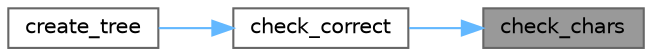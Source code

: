 digraph "check_chars"
{
 // LATEX_PDF_SIZE
  bgcolor="transparent";
  edge [fontname=Helvetica,fontsize=10,labelfontname=Helvetica,labelfontsize=10];
  node [fontname=Helvetica,fontsize=10,shape=box,height=0.2,width=0.4];
  rankdir="RL";
  Node1 [id="Node000001",label="check_chars",height=0.2,width=0.4,color="gray40", fillcolor="grey60", style="filled", fontcolor="black",tooltip=" "];
  Node1 -> Node2 [id="edge1_Node000001_Node000002",dir="back",color="steelblue1",style="solid",tooltip=" "];
  Node2 [id="Node000002",label="check_correct",height=0.2,width=0.4,color="grey40", fillcolor="white", style="filled",URL="$_checking__func_8cpp.html#a2e0c6ecacfe178985b7c9425cbe790bb",tooltip=" "];
  Node2 -> Node3 [id="edge2_Node000002_Node000003",dir="back",color="steelblue1",style="solid",tooltip=" "];
  Node3 [id="Node000003",label="create_tree",height=0.2,width=0.4,color="grey40", fillcolor="white", style="filled",URL="$group___core_a_p_i.html#ga38511e040cfb3bcf9117c22ac6eb5f68",tooltip="Создает дерево выражений из строки"];
}
